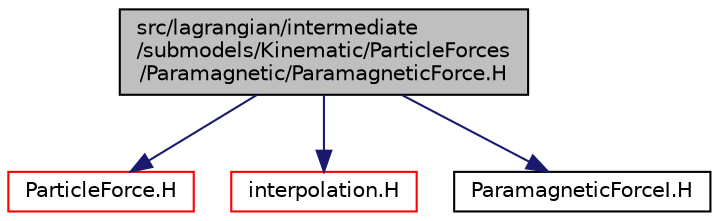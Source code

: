 digraph "src/lagrangian/intermediate/submodels/Kinematic/ParticleForces/Paramagnetic/ParamagneticForce.H"
{
  bgcolor="transparent";
  edge [fontname="Helvetica",fontsize="10",labelfontname="Helvetica",labelfontsize="10"];
  node [fontname="Helvetica",fontsize="10",shape=record];
  Node1 [label="src/lagrangian/intermediate\l/submodels/Kinematic/ParticleForces\l/Paramagnetic/ParamagneticForce.H",height=0.2,width=0.4,color="black", fillcolor="grey75", style="filled", fontcolor="black"];
  Node1 -> Node2 [color="midnightblue",fontsize="10",style="solid",fontname="Helvetica"];
  Node2 [label="ParticleForce.H",height=0.2,width=0.4,color="red",URL="$a07026.html"];
  Node1 -> Node3 [color="midnightblue",fontsize="10",style="solid",fontname="Helvetica"];
  Node3 [label="interpolation.H",height=0.2,width=0.4,color="red",URL="$a06122.html"];
  Node1 -> Node4 [color="midnightblue",fontsize="10",style="solid",fontname="Helvetica"];
  Node4 [label="ParamagneticForceI.H",height=0.2,width=0.4,color="black",URL="$a07024.html"];
}
